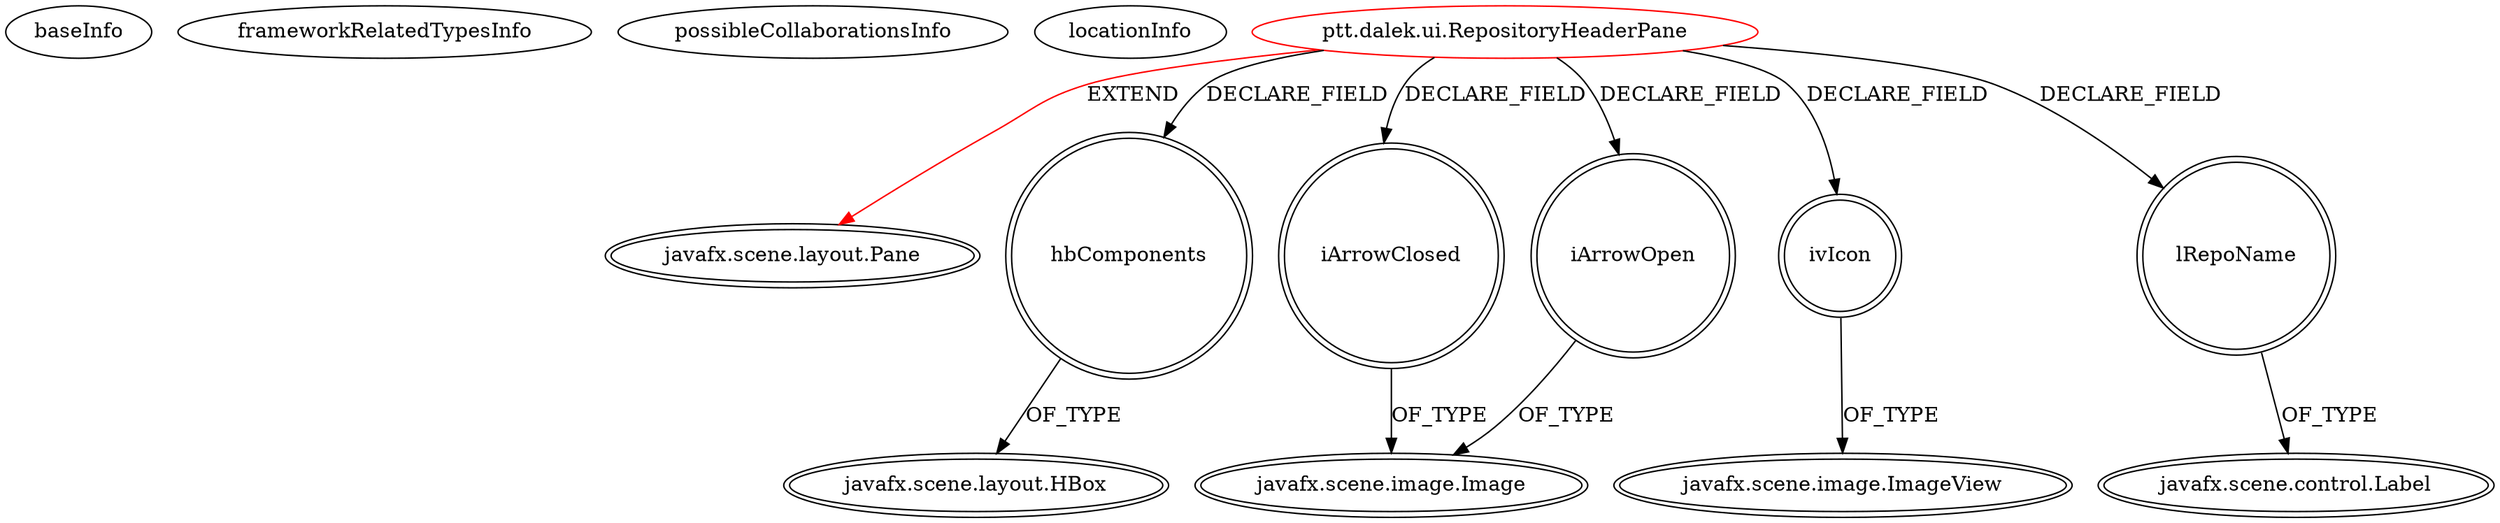 digraph {
baseInfo[graphId=1054,category="extension_graph",isAnonymous=false,possibleRelation=false]
frameworkRelatedTypesInfo[0="javafx.scene.layout.Pane"]
possibleCollaborationsInfo[]
locationInfo[projectName="Ollowayne-dalekPTT",filePath="/Ollowayne-dalekPTT/dalekPTT-master/src/ptt/dalek/ui/RepositoryHeaderPane.java",contextSignature="RepositoryHeaderPane",graphId="1054"]
0[label="ptt.dalek.ui.RepositoryHeaderPane",vertexType="ROOT_CLIENT_CLASS_DECLARATION",isFrameworkType=false,color=red]
1[label="javafx.scene.layout.Pane",vertexType="FRAMEWORK_CLASS_TYPE",isFrameworkType=true,peripheries=2]
2[label="hbComponents",vertexType="FIELD_DECLARATION",isFrameworkType=true,peripheries=2,shape=circle]
3[label="javafx.scene.layout.HBox",vertexType="FRAMEWORK_CLASS_TYPE",isFrameworkType=true,peripheries=2]
4[label="iArrowClosed",vertexType="FIELD_DECLARATION",isFrameworkType=true,peripheries=2,shape=circle]
5[label="javafx.scene.image.Image",vertexType="FRAMEWORK_CLASS_TYPE",isFrameworkType=true,peripheries=2]
6[label="iArrowOpen",vertexType="FIELD_DECLARATION",isFrameworkType=true,peripheries=2,shape=circle]
8[label="ivIcon",vertexType="FIELD_DECLARATION",isFrameworkType=true,peripheries=2,shape=circle]
9[label="javafx.scene.image.ImageView",vertexType="FRAMEWORK_CLASS_TYPE",isFrameworkType=true,peripheries=2]
10[label="lRepoName",vertexType="FIELD_DECLARATION",isFrameworkType=true,peripheries=2,shape=circle]
11[label="javafx.scene.control.Label",vertexType="FRAMEWORK_CLASS_TYPE",isFrameworkType=true,peripheries=2]
0->1[label="EXTEND",color=red]
0->2[label="DECLARE_FIELD"]
2->3[label="OF_TYPE"]
0->4[label="DECLARE_FIELD"]
4->5[label="OF_TYPE"]
0->6[label="DECLARE_FIELD"]
6->5[label="OF_TYPE"]
0->8[label="DECLARE_FIELD"]
8->9[label="OF_TYPE"]
0->10[label="DECLARE_FIELD"]
10->11[label="OF_TYPE"]
}
